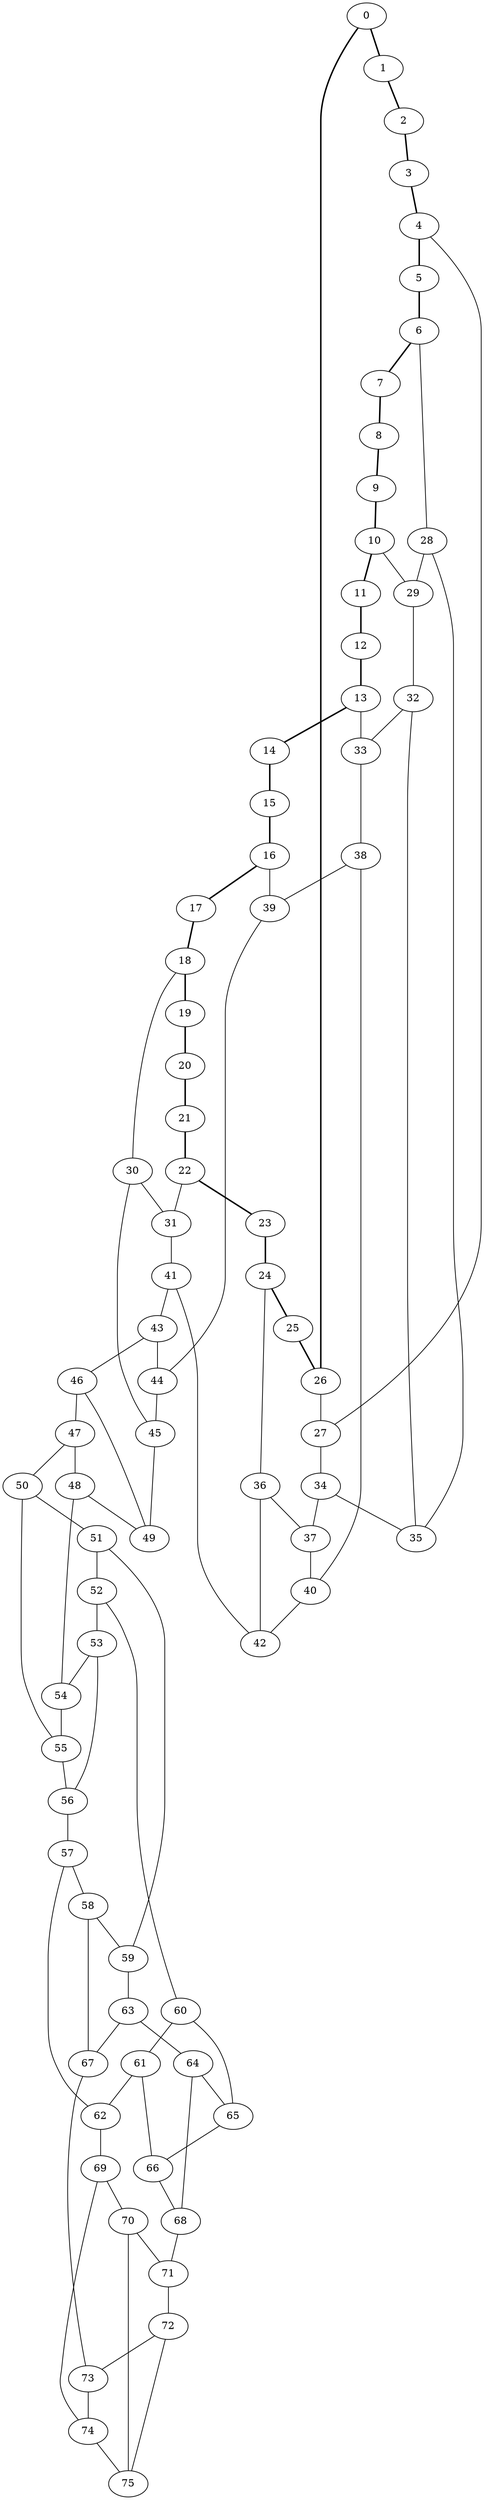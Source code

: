 graph G {
0 [ pos = " 26.00,0.00!" ];
0 -- 1[style=bold];
0 -- 26[style=bold];
1 [ pos = " 25.30,6.00!" ];
1 -- 2[style=bold];
2 [ pos = " 23.23,11.67!" ];
2 -- 3[style=bold];
3 [ pos = " 19.92,16.71!" ];
3 -- 4[style=bold];
4 [ pos = " 15.53,20.86!" ];
4 -- 5[style=bold];
4 -- 27;
5 [ pos = " 10.30,23.87!" ];
5 -- 6[style=bold];
6 [ pos = " 4.51,25.61!" ];
6 -- 7[style=bold];
6 -- 28;
7 [ pos = " -1.51,25.96!" ];
7 -- 8[style=bold];
8 [ pos = " -7.46,24.91!" ];
8 -- 9[style=bold];
9 [ pos = " -13.00,22.52!" ];
9 -- 10[style=bold];
10 [ pos = " -17.84,18.91!" ];
10 -- 11[style=bold];
10 -- 29;
11 [ pos = " -21.72,14.29!" ];
11 -- 12[style=bold];
12 [ pos = " -24.43,8.89!" ];
12 -- 13[style=bold];
13 [ pos = " -25.82,3.02!" ];
13 -- 14[style=bold];
13 -- 33;
14 [ pos = " -25.82,-3.02!" ];
14 -- 15[style=bold];
15 [ pos = " -24.43,-8.89!" ];
15 -- 16[style=bold];
16 [ pos = " -21.72,-14.29!" ];
16 -- 17[style=bold];
16 -- 39;
17 [ pos = " -17.84,-18.91!" ];
17 -- 18[style=bold];
18 [ pos = " -13.00,-22.52!" ];
18 -- 19[style=bold];
18 -- 30;
19 [ pos = " -7.46,-24.91!" ];
19 -- 20[style=bold];
20 [ pos = " -1.51,-25.96!" ];
20 -- 21[style=bold];
21 [ pos = " 4.51,-25.61!" ];
21 -- 22[style=bold];
22 [ pos = " 10.30,-23.87!" ];
22 -- 23[style=bold];
22 -- 31;
23 [ pos = " 15.53,-20.86!" ];
23 -- 24[style=bold];
24 [ pos = " 19.92,-16.71!" ];
24 -- 25[style=bold];
24 -- 36;
25 [ pos = " 23.23,-11.67!" ];
25 -- 26[style=bold];
26 [ pos = " 25.30,-6.00!" ];
26 -- 27;
27 -- 34;
28 -- 29;
28 -- 35;
29 -- 32;
30 -- 31;
30 -- 45;
31 -- 41;
32 -- 33;
32 -- 35;
33 -- 38;
34 -- 35;
34 -- 37;
36 -- 37;
36 -- 42;
37 -- 40;
38 -- 39;
38 -- 40;
39 -- 44;
40 -- 42;
41 -- 42;
41 -- 43;
43 -- 44;
43 -- 46;
44 -- 45;
45 -- 49;
46 -- 47;
46 -- 49;
47 -- 48;
47 -- 50;
48 -- 49;
48 -- 54;
50 -- 51;
50 -- 55;
51 -- 52;
51 -- 59;
52 -- 53;
52 -- 60;
53 -- 54;
53 -- 56;
54 -- 55;
55 -- 56;
56 -- 57;
57 -- 58;
57 -- 62;
58 -- 59;
58 -- 67;
59 -- 63;
60 -- 61;
60 -- 65;
61 -- 62;
61 -- 66;
62 -- 69;
63 -- 64;
63 -- 67;
64 -- 65;
64 -- 68;
65 -- 66;
66 -- 68;
67 -- 73;
68 -- 71;
69 -- 70;
69 -- 74;
70 -- 71;
70 -- 75;
71 -- 72;
72 -- 73;
72 -- 75;
73 -- 74;
74 -- 75;
}
